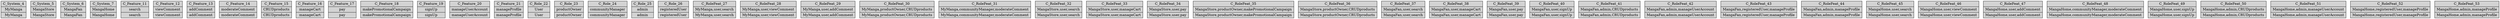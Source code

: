 digraph G { 
	rankdir=BT;
subgraph System { 
label="System";
4 [shape=record,style=filled,label="{C_System_4|MyManga\n|MyManga\n}"];
5 [shape=record,style=filled,label="{C_System_5|MangaStore\n|MangaStore\n}"];
6 [shape=record,style=filled,label="{C_System_6|MangaFan\n|MangaFan\n}"];
7 [shape=record,style=filled,label="{C_System_7|MangaHome\n|MangaHome\n}"];
}
subgraph Feature { 
label="Feature";
11 [shape=record,style=filled,label="{C_Feature_11|search\n|search\n}"];
12 [shape=record,style=filled,label="{C_Feature_12|viewComment\n|viewComment\n}"];
13 [shape=record,style=filled,label="{C_Feature_13|addComment\n|addComment\n}"];
14 [shape=record,style=filled,label="{C_Feature_14|moderateComment\n|moderateComment\n}"];
15 [shape=record,style=filled,label="{C_Feature_15|CRUDproducts\n|CRUDproducts\n}"];
16 [shape=record,style=filled,label="{C_Feature_16|manageCart\n|manageCart\n}"];
17 [shape=record,style=filled,label="{C_Feature_17|pay\n|pay\n}"];
18 [shape=record,style=filled,label="{C_Feature_18|makePromotionalCampaign\n|makePromotionalCampaign\n}"];
19 [shape=record,style=filled,label="{C_Feature_19|signUp\n|signUp\n}"];
20 [shape=record,style=filled,label="{C_Feature_20|manageUserAccount\n|manageUserAccount\n}"];
21 [shape=record,style=filled,label="{C_Feature_21|manageProfile\n|manageProfile\n}"];
}
subgraph Role { 
label="Role";
22 [shape=record,style=filled,label="{C_Role_22|User\n|User\n}"];
23 [shape=record,style=filled,label="{C_Role_23|productOwner\n|productOwner\n}"];
24 [shape=record,style=filled,label="{C_Role_24|communityManager\n|communityManager\n}"];
25 [shape=record,style=filled,label="{C_Role_25|admin\n|admin\n}"];
26 [shape=record,style=filled,label="{C_Role_26|registeredUser\n|registeredUser\n}"];
}
subgraph RoleFeat { 
label="RoleFeat";
27 [shape=record,style=filled,label="{C_RoleFeat_27|MyManga,user,search\n|MyManga,user,search\n}"];
28 [shape=record,style=filled,label="{C_RoleFeat_28|MyManga,user,viewComment\n|MyManga,user,viewComment\n}"];
29 [shape=record,style=filled,label="{C_RoleFeat_29|MyManga,user,addComment\n|MyManga,user,addComment\n}"];
30 [shape=record,style=filled,label="{C_RoleFeat_30|MyManga,productOwner,CRUDproducts\n|MyManga,productOwner,CRUDproducts\n}"];
31 [shape=record,style=filled,label="{C_RoleFeat_31|MyManga,communityManager,moderateComment\n|MyManga,communityManager,moderateComment\n}"];
32 [shape=record,style=filled,label="{C_RoleFeat_32|MangaStore,user,search\n|MangaStore,user,search\n}"];
33 [shape=record,style=filled,label="{C_RoleFeat_33|MangaStore,user,manageCart\n|MangaStore,user,manageCart\n}"];
34 [shape=record,style=filled,label="{C_RoleFeat_34|MangaStore,user,pay\n|MangaStore,user,pay\n}"];
35 [shape=record,style=filled,label="{C_RoleFeat_35|MangaStore,productOwner,makePromotionalCampaign\n|MangaStore,productOwner,makePromotionalCampaign\n}"];
36 [shape=record,style=filled,label="{C_RoleFeat_36|MangaStore,productOwner,CRUDproducts\n|MangaStore,productOwner,CRUDproducts\n}"];
37 [shape=record,style=filled,label="{C_RoleFeat_37|MangaFan,user,search\n|MangaFan,user,search\n}"];
38 [shape=record,style=filled,label="{C_RoleFeat_38|MangaFan,user,manageCart\n|MangaFan,user,manageCart\n}"];
39 [shape=record,style=filled,label="{C_RoleFeat_39|MangaFan,user,pay\n|MangaFan,user,pay\n}"];
40 [shape=record,style=filled,label="{C_RoleFeat_40|MangaFan,user,signUp\n|MangaFan,user,signUp\n}"];
41 [shape=record,style=filled,label="{C_RoleFeat_41|MangaFan,admin,CRUDproducts\n|MangaFan,admin,CRUDproducts\n}"];
42 [shape=record,style=filled,label="{C_RoleFeat_42|MangaFan,admin,manageUserAccount\n|MangaFan,admin,manageUserAccount\n}"];
43 [shape=record,style=filled,label="{C_RoleFeat_43|MangaFan,registeredUser,manageProfile\n|MangaFan,registeredUser,manageProfile\n}"];
44 [shape=record,style=filled,label="{C_RoleFeat_44|MangaFan,admin,manageProfile\n|MangaFan,admin,manageProfile\n}"];
45 [shape=record,style=filled,label="{C_RoleFeat_45|MangaHome,user,search\n|MangaHome,user,search\n}"];
46 [shape=record,style=filled,label="{C_RoleFeat_46|MangaHome,user,viewComment\n|MangaHome,user,viewComment\n}"];
47 [shape=record,style=filled,label="{C_RoleFeat_47|MangaHome,user,addComment\n|MangaHome,user,addComment\n}"];
48 [shape=record,style=filled,label="{C_RoleFeat_48|MangaHome,communityManager,moderateComment\n|MangaHome,communityManager,moderateComment\n}"];
49 [shape=record,style=filled,label="{C_RoleFeat_49|MangaHome,user,signUp\n|MangaHome,user,signUp\n}"];
50 [shape=record,style=filled,label="{C_RoleFeat_50|MangaHome,admin,CRUDproducts\n|MangaHome,admin,CRUDproducts\n}"];
51 [shape=record,style=filled,label="{C_RoleFeat_51|MangaHome,admin,manageUserAccount\n|MangaHome,admin,manageUserAccount\n}"];
52 [shape=record,style=filled,label="{C_RoleFeat_52|MangaHome,registeredUser,manageProfile\n|MangaHome,registeredUser,manageProfile\n}"];
53 [shape=record,style=filled,label="{C_RoleFeat_53|MangaHome,admin,manageProfile\n|MangaHome,admin,manageProfile\n}"];
}
}